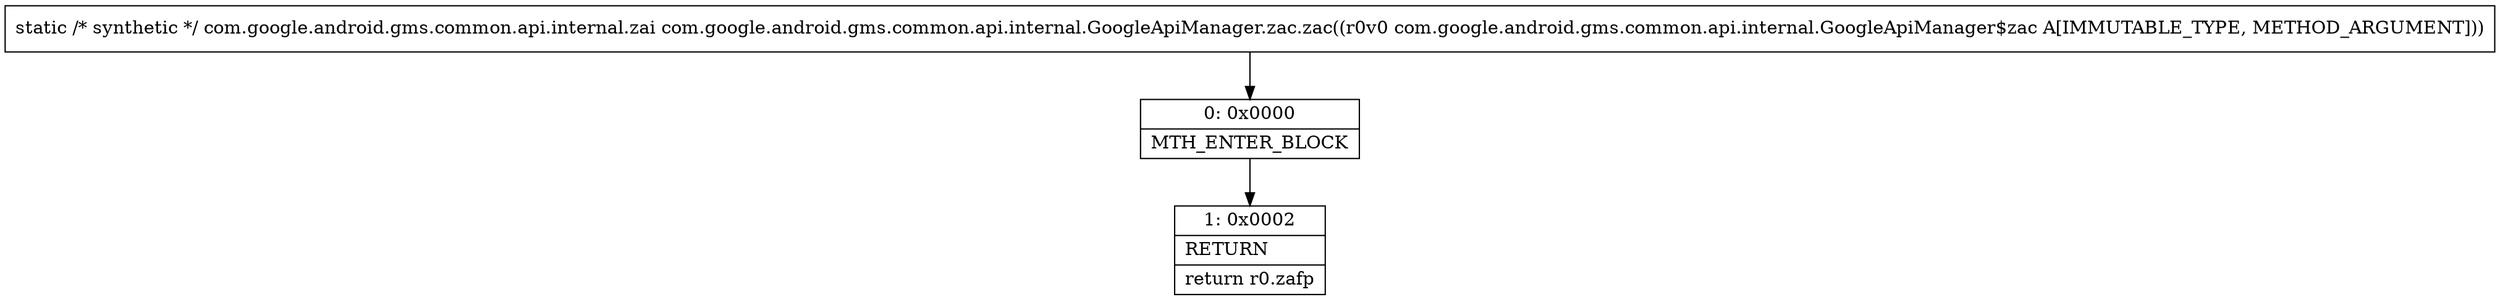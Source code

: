 digraph "CFG forcom.google.android.gms.common.api.internal.GoogleApiManager.zac.zac(Lcom\/google\/android\/gms\/common\/api\/internal\/GoogleApiManager$zac;)Lcom\/google\/android\/gms\/common\/api\/internal\/zai;" {
Node_0 [shape=record,label="{0\:\ 0x0000|MTH_ENTER_BLOCK\l}"];
Node_1 [shape=record,label="{1\:\ 0x0002|RETURN\l|return r0.zafp\l}"];
MethodNode[shape=record,label="{static \/* synthetic *\/ com.google.android.gms.common.api.internal.zai com.google.android.gms.common.api.internal.GoogleApiManager.zac.zac((r0v0 com.google.android.gms.common.api.internal.GoogleApiManager$zac A[IMMUTABLE_TYPE, METHOD_ARGUMENT])) }"];
MethodNode -> Node_0;
Node_0 -> Node_1;
}

